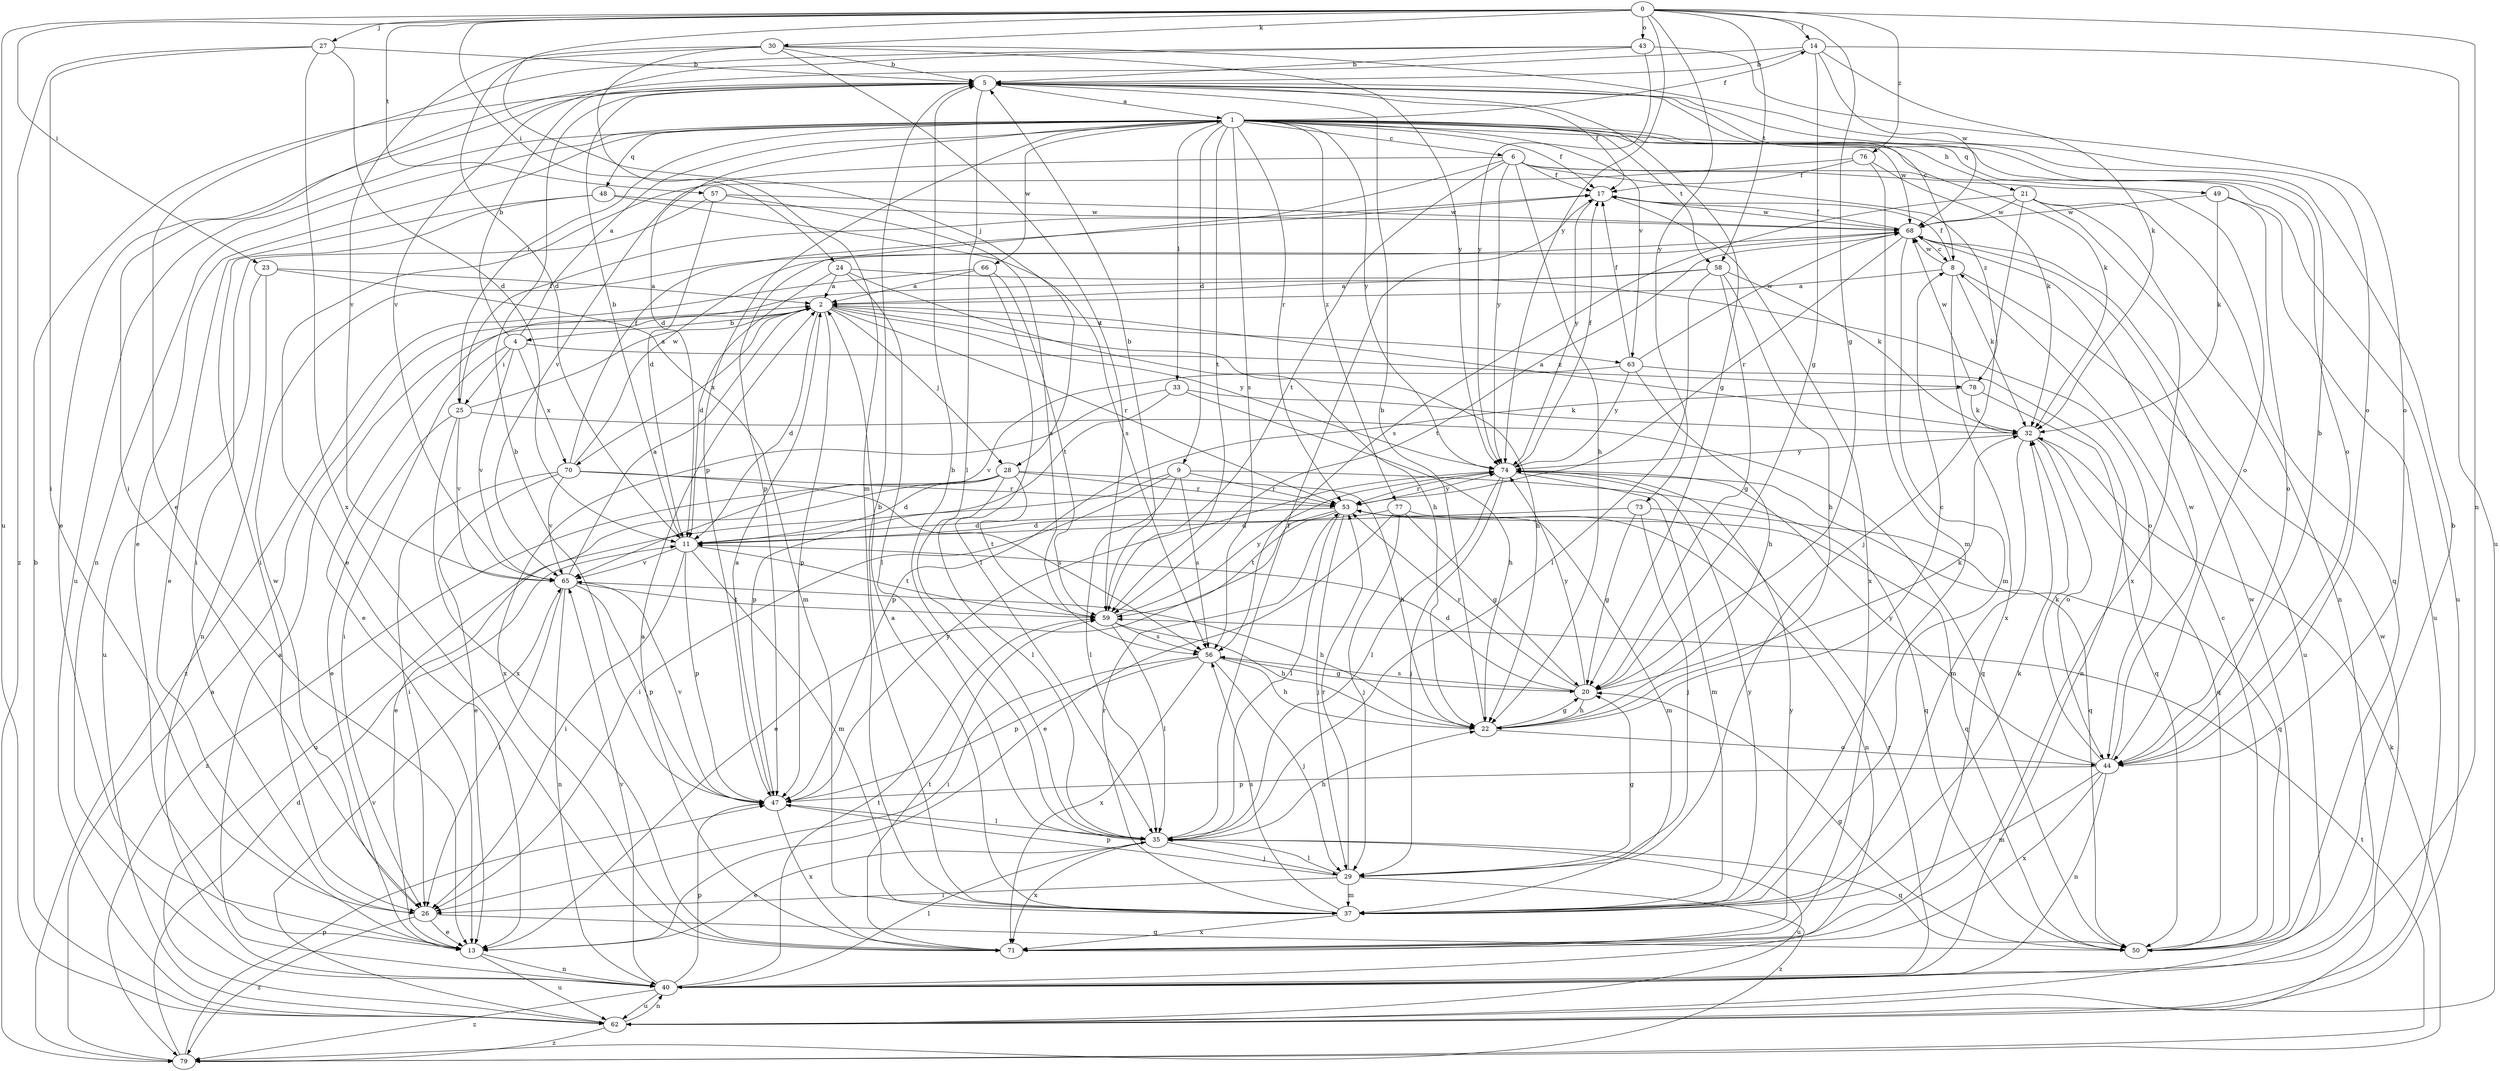 strict digraph  {
0;
1;
2;
4;
5;
6;
8;
9;
11;
13;
14;
17;
20;
21;
22;
23;
24;
25;
26;
27;
28;
29;
30;
32;
33;
35;
37;
40;
43;
44;
47;
48;
49;
50;
53;
56;
57;
58;
59;
62;
63;
65;
66;
68;
70;
71;
73;
74;
76;
77;
78;
79;
0 -> 14  [label=f];
0 -> 20  [label=g];
0 -> 23  [label=i];
0 -> 24  [label=i];
0 -> 27  [label=j];
0 -> 28  [label=j];
0 -> 30  [label=k];
0 -> 40  [label=n];
0 -> 43  [label=o];
0 -> 57  [label=t];
0 -> 58  [label=t];
0 -> 62  [label=u];
0 -> 73  [label=y];
0 -> 74  [label=y];
0 -> 76  [label=z];
1 -> 6  [label=c];
1 -> 9  [label=d];
1 -> 11  [label=d];
1 -> 13  [label=e];
1 -> 14  [label=f];
1 -> 17  [label=f];
1 -> 21  [label=h];
1 -> 25  [label=i];
1 -> 32  [label=k];
1 -> 33  [label=l];
1 -> 40  [label=n];
1 -> 44  [label=o];
1 -> 47  [label=p];
1 -> 48  [label=q];
1 -> 49  [label=q];
1 -> 53  [label=r];
1 -> 56  [label=s];
1 -> 58  [label=t];
1 -> 59  [label=t];
1 -> 62  [label=u];
1 -> 63  [label=v];
1 -> 66  [label=w];
1 -> 68  [label=w];
1 -> 74  [label=y];
1 -> 77  [label=z];
2 -> 4  [label=b];
2 -> 11  [label=d];
2 -> 22  [label=h];
2 -> 28  [label=j];
2 -> 47  [label=p];
2 -> 53  [label=r];
2 -> 63  [label=v];
2 -> 70  [label=x];
2 -> 74  [label=y];
4 -> 1  [label=a];
4 -> 5  [label=b];
4 -> 25  [label=i];
4 -> 26  [label=i];
4 -> 65  [label=v];
4 -> 70  [label=x];
4 -> 78  [label=z];
5 -> 1  [label=a];
5 -> 8  [label=c];
5 -> 13  [label=e];
5 -> 17  [label=f];
5 -> 20  [label=g];
5 -> 35  [label=l];
6 -> 17  [label=f];
6 -> 22  [label=h];
6 -> 44  [label=o];
6 -> 47  [label=p];
6 -> 59  [label=t];
6 -> 62  [label=u];
6 -> 65  [label=v];
6 -> 74  [label=y];
6 -> 78  [label=z];
8 -> 2  [label=a];
8 -> 17  [label=f];
8 -> 32  [label=k];
8 -> 62  [label=u];
8 -> 68  [label=w];
8 -> 71  [label=x];
9 -> 26  [label=i];
9 -> 35  [label=l];
9 -> 50  [label=q];
9 -> 53  [label=r];
9 -> 56  [label=s];
9 -> 62  [label=u];
11 -> 5  [label=b];
11 -> 26  [label=i];
11 -> 37  [label=m];
11 -> 47  [label=p];
11 -> 59  [label=t];
11 -> 65  [label=v];
13 -> 40  [label=n];
13 -> 62  [label=u];
14 -> 5  [label=b];
14 -> 20  [label=g];
14 -> 26  [label=i];
14 -> 32  [label=k];
14 -> 62  [label=u];
14 -> 68  [label=w];
17 -> 68  [label=w];
17 -> 71  [label=x];
17 -> 74  [label=y];
20 -> 11  [label=d];
20 -> 22  [label=h];
20 -> 32  [label=k];
20 -> 53  [label=r];
20 -> 56  [label=s];
20 -> 74  [label=y];
21 -> 29  [label=j];
21 -> 40  [label=n];
21 -> 50  [label=q];
21 -> 56  [label=s];
21 -> 68  [label=w];
21 -> 71  [label=x];
22 -> 5  [label=b];
22 -> 8  [label=c];
22 -> 20  [label=g];
22 -> 44  [label=o];
23 -> 2  [label=a];
23 -> 37  [label=m];
23 -> 40  [label=n];
23 -> 62  [label=u];
24 -> 2  [label=a];
24 -> 11  [label=d];
24 -> 22  [label=h];
24 -> 35  [label=l];
24 -> 44  [label=o];
25 -> 2  [label=a];
25 -> 13  [label=e];
25 -> 17  [label=f];
25 -> 50  [label=q];
25 -> 65  [label=v];
25 -> 71  [label=x];
26 -> 13  [label=e];
26 -> 50  [label=q];
26 -> 68  [label=w];
26 -> 79  [label=z];
27 -> 5  [label=b];
27 -> 11  [label=d];
27 -> 26  [label=i];
27 -> 71  [label=x];
27 -> 79  [label=z];
28 -> 11  [label=d];
28 -> 13  [label=e];
28 -> 22  [label=h];
28 -> 35  [label=l];
28 -> 53  [label=r];
28 -> 59  [label=t];
28 -> 79  [label=z];
29 -> 20  [label=g];
29 -> 26  [label=i];
29 -> 35  [label=l];
29 -> 37  [label=m];
29 -> 47  [label=p];
29 -> 53  [label=r];
29 -> 79  [label=z];
30 -> 5  [label=b];
30 -> 11  [label=d];
30 -> 37  [label=m];
30 -> 44  [label=o];
30 -> 59  [label=t];
30 -> 65  [label=v];
30 -> 74  [label=y];
32 -> 2  [label=a];
32 -> 37  [label=m];
32 -> 44  [label=o];
32 -> 50  [label=q];
32 -> 74  [label=y];
33 -> 22  [label=h];
33 -> 32  [label=k];
33 -> 47  [label=p];
33 -> 71  [label=x];
35 -> 5  [label=b];
35 -> 13  [label=e];
35 -> 17  [label=f];
35 -> 22  [label=h];
35 -> 29  [label=j];
35 -> 50  [label=q];
35 -> 62  [label=u];
35 -> 71  [label=x];
37 -> 2  [label=a];
37 -> 5  [label=b];
37 -> 32  [label=k];
37 -> 53  [label=r];
37 -> 56  [label=s];
37 -> 71  [label=x];
37 -> 74  [label=y];
40 -> 2  [label=a];
40 -> 35  [label=l];
40 -> 47  [label=p];
40 -> 53  [label=r];
40 -> 59  [label=t];
40 -> 62  [label=u];
40 -> 65  [label=v];
40 -> 79  [label=z];
43 -> 5  [label=b];
43 -> 13  [label=e];
43 -> 44  [label=o];
43 -> 65  [label=v];
43 -> 74  [label=y];
44 -> 5  [label=b];
44 -> 32  [label=k];
44 -> 37  [label=m];
44 -> 40  [label=n];
44 -> 47  [label=p];
44 -> 68  [label=w];
44 -> 71  [label=x];
44 -> 74  [label=y];
47 -> 2  [label=a];
47 -> 5  [label=b];
47 -> 35  [label=l];
47 -> 65  [label=v];
47 -> 71  [label=x];
47 -> 74  [label=y];
48 -> 13  [label=e];
48 -> 26  [label=i];
48 -> 56  [label=s];
48 -> 68  [label=w];
49 -> 32  [label=k];
49 -> 44  [label=o];
49 -> 62  [label=u];
49 -> 68  [label=w];
50 -> 5  [label=b];
50 -> 8  [label=c];
50 -> 20  [label=g];
50 -> 68  [label=w];
53 -> 11  [label=d];
53 -> 13  [label=e];
53 -> 29  [label=j];
53 -> 35  [label=l];
53 -> 37  [label=m];
53 -> 40  [label=n];
53 -> 59  [label=t];
53 -> 74  [label=y];
56 -> 20  [label=g];
56 -> 22  [label=h];
56 -> 26  [label=i];
56 -> 29  [label=j];
56 -> 47  [label=p];
56 -> 71  [label=x];
57 -> 11  [label=d];
57 -> 26  [label=i];
57 -> 56  [label=s];
57 -> 68  [label=w];
58 -> 2  [label=a];
58 -> 13  [label=e];
58 -> 20  [label=g];
58 -> 22  [label=h];
58 -> 32  [label=k];
58 -> 35  [label=l];
59 -> 5  [label=b];
59 -> 22  [label=h];
59 -> 35  [label=l];
59 -> 56  [label=s];
59 -> 74  [label=y];
62 -> 5  [label=b];
62 -> 40  [label=n];
62 -> 65  [label=v];
62 -> 68  [label=w];
62 -> 79  [label=z];
63 -> 17  [label=f];
63 -> 22  [label=h];
63 -> 40  [label=n];
63 -> 65  [label=v];
63 -> 68  [label=w];
63 -> 74  [label=y];
65 -> 2  [label=a];
65 -> 22  [label=h];
65 -> 26  [label=i];
65 -> 40  [label=n];
65 -> 47  [label=p];
65 -> 59  [label=t];
66 -> 2  [label=a];
66 -> 35  [label=l];
66 -> 59  [label=t];
66 -> 79  [label=z];
68 -> 8  [label=c];
68 -> 17  [label=f];
68 -> 37  [label=m];
68 -> 53  [label=r];
68 -> 59  [label=t];
70 -> 13  [label=e];
70 -> 17  [label=f];
70 -> 26  [label=i];
70 -> 53  [label=r];
70 -> 56  [label=s];
70 -> 65  [label=v];
70 -> 68  [label=w];
71 -> 2  [label=a];
71 -> 59  [label=t];
71 -> 74  [label=y];
73 -> 11  [label=d];
73 -> 20  [label=g];
73 -> 29  [label=j];
73 -> 50  [label=q];
74 -> 17  [label=f];
74 -> 29  [label=j];
74 -> 35  [label=l];
74 -> 37  [label=m];
74 -> 50  [label=q];
74 -> 53  [label=r];
76 -> 13  [label=e];
76 -> 17  [label=f];
76 -> 32  [label=k];
76 -> 37  [label=m];
77 -> 11  [label=d];
77 -> 13  [label=e];
77 -> 20  [label=g];
77 -> 29  [label=j];
77 -> 50  [label=q];
78 -> 32  [label=k];
78 -> 47  [label=p];
78 -> 50  [label=q];
78 -> 68  [label=w];
79 -> 2  [label=a];
79 -> 11  [label=d];
79 -> 32  [label=k];
79 -> 47  [label=p];
79 -> 59  [label=t];
}
